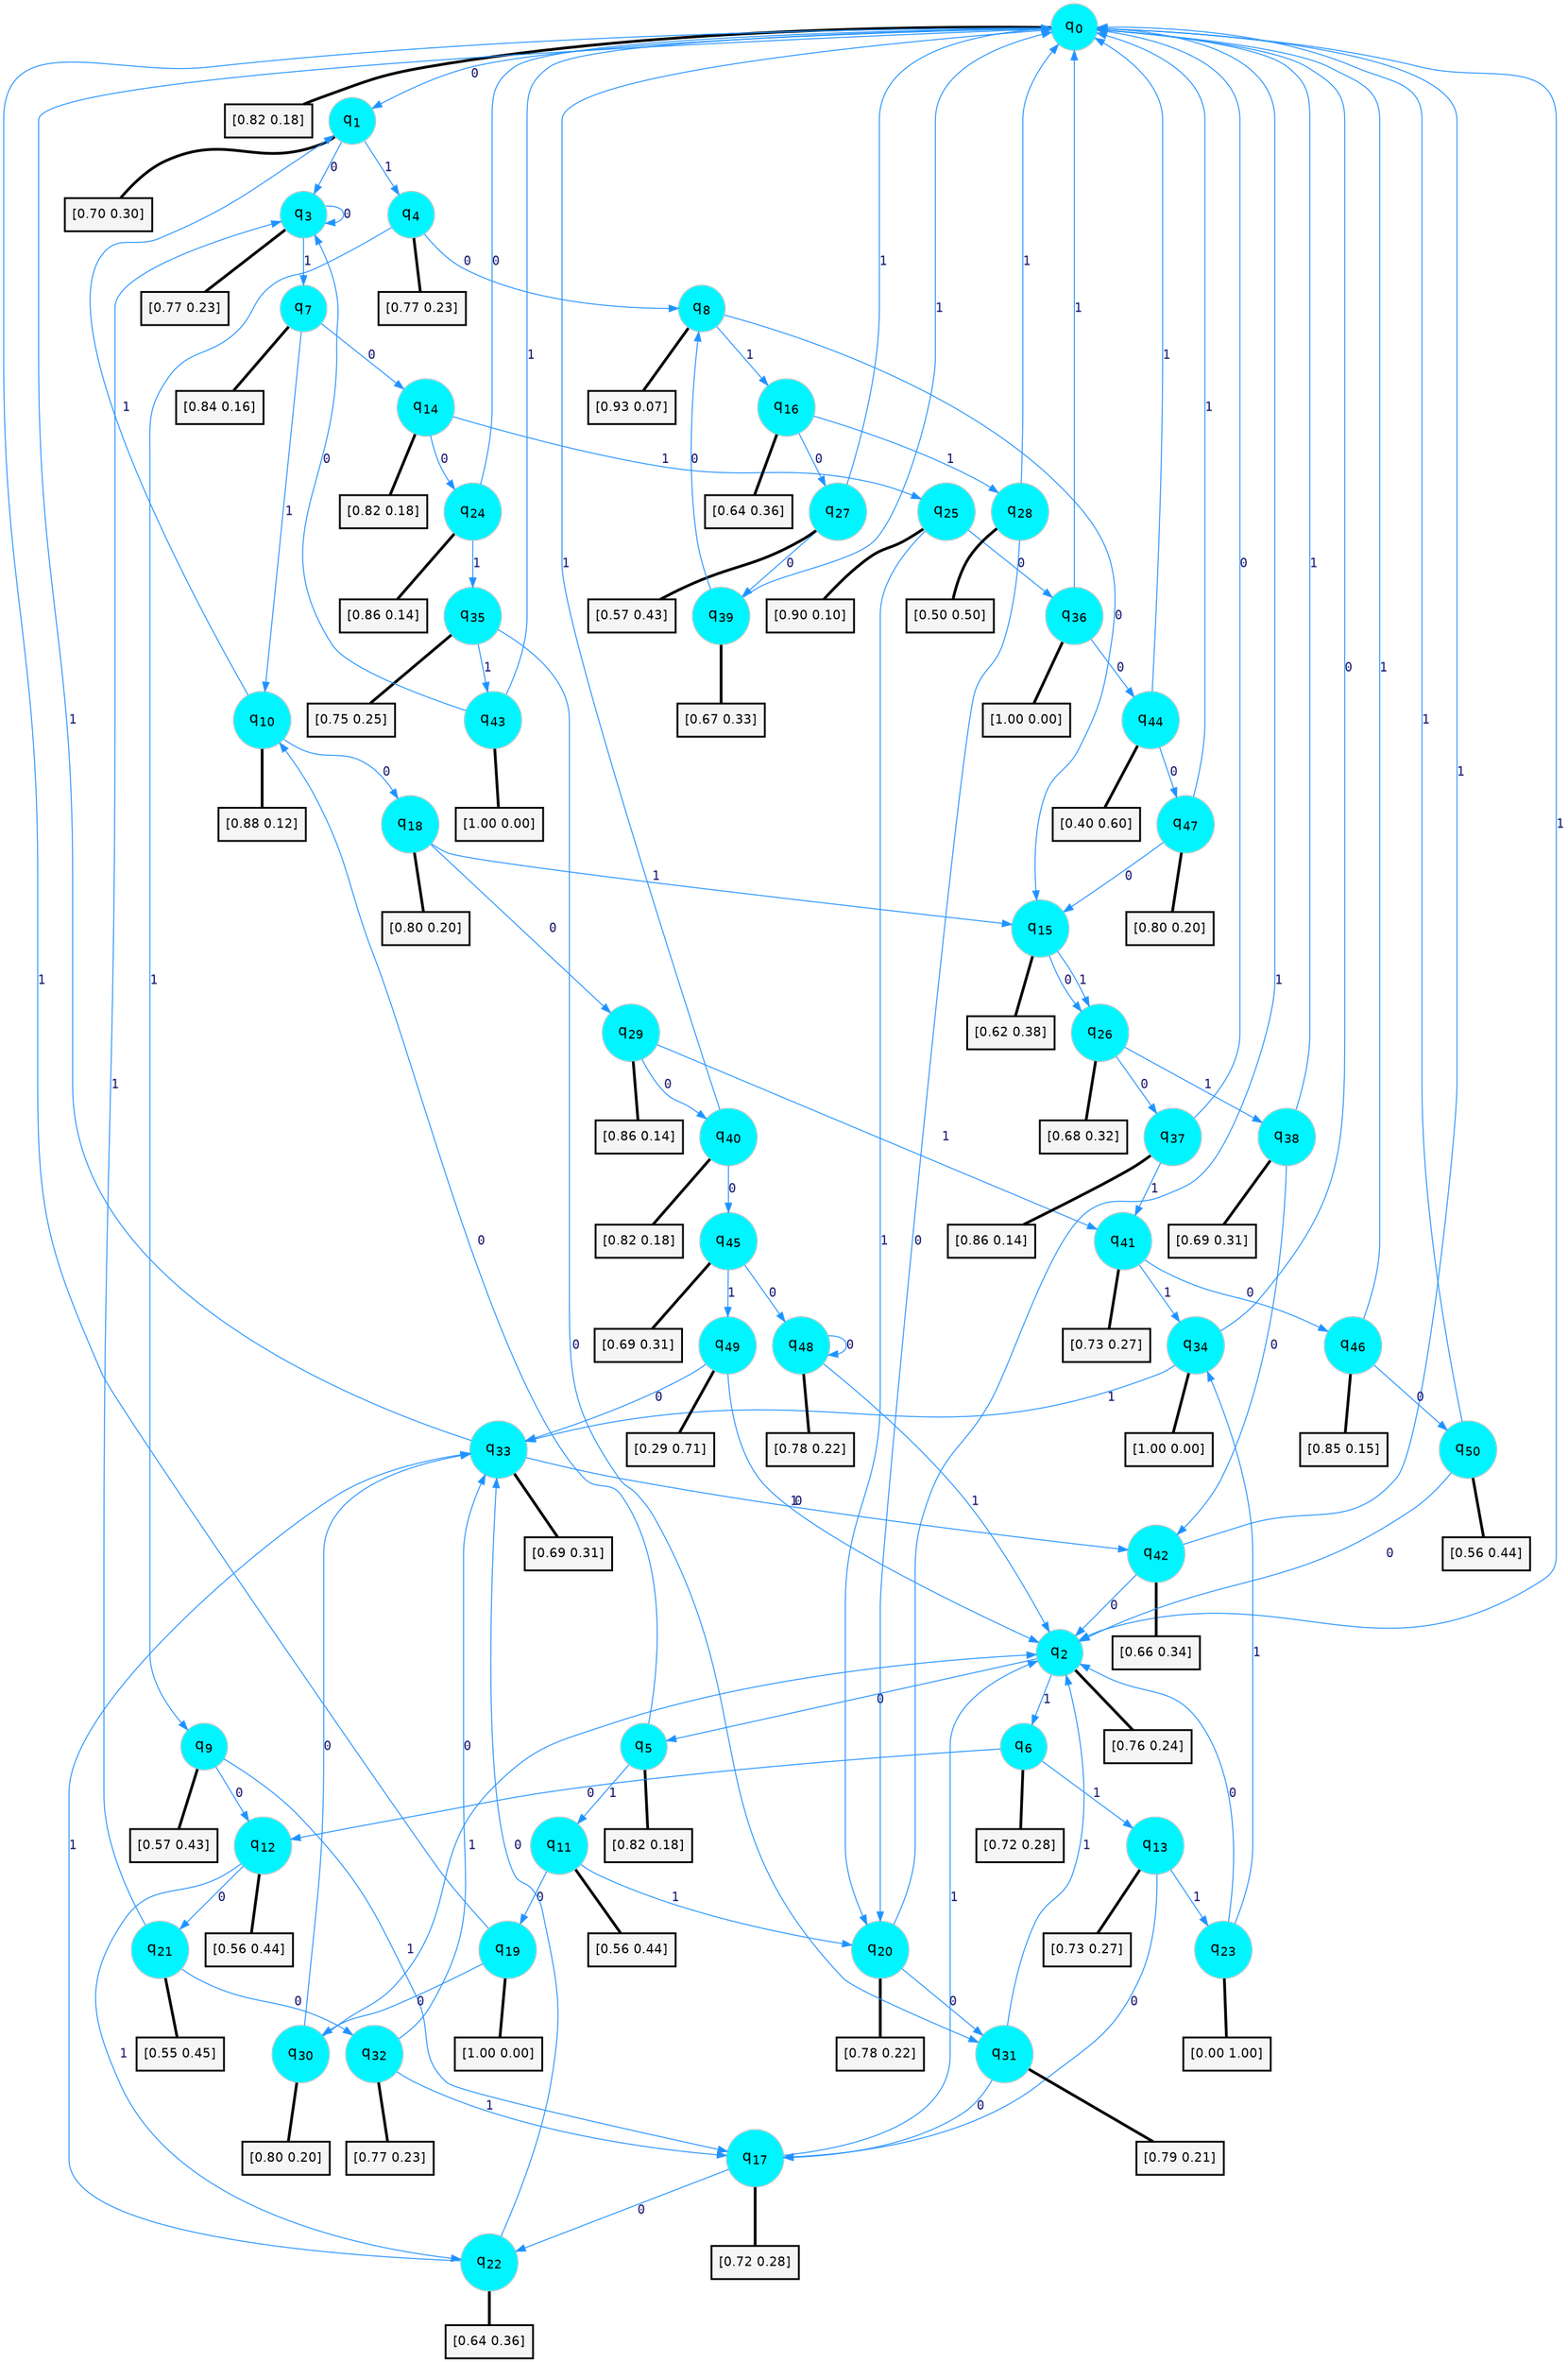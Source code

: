 digraph G {
graph [
bgcolor=transparent, dpi=300, rankdir=TD, size="40,25"];
node [
color=gray, fillcolor=turquoise1, fontcolor=black, fontname=Helvetica, fontsize=16, fontweight=bold, shape=circle, style=filled];
edge [
arrowsize=1, color=dodgerblue1, fontcolor=midnightblue, fontname=courier, fontweight=bold, penwidth=1, style=solid, weight=20];
0[label=<q<SUB>0</SUB>>];
1[label=<q<SUB>1</SUB>>];
2[label=<q<SUB>2</SUB>>];
3[label=<q<SUB>3</SUB>>];
4[label=<q<SUB>4</SUB>>];
5[label=<q<SUB>5</SUB>>];
6[label=<q<SUB>6</SUB>>];
7[label=<q<SUB>7</SUB>>];
8[label=<q<SUB>8</SUB>>];
9[label=<q<SUB>9</SUB>>];
10[label=<q<SUB>10</SUB>>];
11[label=<q<SUB>11</SUB>>];
12[label=<q<SUB>12</SUB>>];
13[label=<q<SUB>13</SUB>>];
14[label=<q<SUB>14</SUB>>];
15[label=<q<SUB>15</SUB>>];
16[label=<q<SUB>16</SUB>>];
17[label=<q<SUB>17</SUB>>];
18[label=<q<SUB>18</SUB>>];
19[label=<q<SUB>19</SUB>>];
20[label=<q<SUB>20</SUB>>];
21[label=<q<SUB>21</SUB>>];
22[label=<q<SUB>22</SUB>>];
23[label=<q<SUB>23</SUB>>];
24[label=<q<SUB>24</SUB>>];
25[label=<q<SUB>25</SUB>>];
26[label=<q<SUB>26</SUB>>];
27[label=<q<SUB>27</SUB>>];
28[label=<q<SUB>28</SUB>>];
29[label=<q<SUB>29</SUB>>];
30[label=<q<SUB>30</SUB>>];
31[label=<q<SUB>31</SUB>>];
32[label=<q<SUB>32</SUB>>];
33[label=<q<SUB>33</SUB>>];
34[label=<q<SUB>34</SUB>>];
35[label=<q<SUB>35</SUB>>];
36[label=<q<SUB>36</SUB>>];
37[label=<q<SUB>37</SUB>>];
38[label=<q<SUB>38</SUB>>];
39[label=<q<SUB>39</SUB>>];
40[label=<q<SUB>40</SUB>>];
41[label=<q<SUB>41</SUB>>];
42[label=<q<SUB>42</SUB>>];
43[label=<q<SUB>43</SUB>>];
44[label=<q<SUB>44</SUB>>];
45[label=<q<SUB>45</SUB>>];
46[label=<q<SUB>46</SUB>>];
47[label=<q<SUB>47</SUB>>];
48[label=<q<SUB>48</SUB>>];
49[label=<q<SUB>49</SUB>>];
50[label=<q<SUB>50</SUB>>];
51[label="[0.82 0.18]", shape=box,fontcolor=black, fontname=Helvetica, fontsize=14, penwidth=2, fillcolor=whitesmoke,color=black];
52[label="[0.70 0.30]", shape=box,fontcolor=black, fontname=Helvetica, fontsize=14, penwidth=2, fillcolor=whitesmoke,color=black];
53[label="[0.76 0.24]", shape=box,fontcolor=black, fontname=Helvetica, fontsize=14, penwidth=2, fillcolor=whitesmoke,color=black];
54[label="[0.77 0.23]", shape=box,fontcolor=black, fontname=Helvetica, fontsize=14, penwidth=2, fillcolor=whitesmoke,color=black];
55[label="[0.77 0.23]", shape=box,fontcolor=black, fontname=Helvetica, fontsize=14, penwidth=2, fillcolor=whitesmoke,color=black];
56[label="[0.82 0.18]", shape=box,fontcolor=black, fontname=Helvetica, fontsize=14, penwidth=2, fillcolor=whitesmoke,color=black];
57[label="[0.72 0.28]", shape=box,fontcolor=black, fontname=Helvetica, fontsize=14, penwidth=2, fillcolor=whitesmoke,color=black];
58[label="[0.84 0.16]", shape=box,fontcolor=black, fontname=Helvetica, fontsize=14, penwidth=2, fillcolor=whitesmoke,color=black];
59[label="[0.93 0.07]", shape=box,fontcolor=black, fontname=Helvetica, fontsize=14, penwidth=2, fillcolor=whitesmoke,color=black];
60[label="[0.57 0.43]", shape=box,fontcolor=black, fontname=Helvetica, fontsize=14, penwidth=2, fillcolor=whitesmoke,color=black];
61[label="[0.88 0.12]", shape=box,fontcolor=black, fontname=Helvetica, fontsize=14, penwidth=2, fillcolor=whitesmoke,color=black];
62[label="[0.56 0.44]", shape=box,fontcolor=black, fontname=Helvetica, fontsize=14, penwidth=2, fillcolor=whitesmoke,color=black];
63[label="[0.56 0.44]", shape=box,fontcolor=black, fontname=Helvetica, fontsize=14, penwidth=2, fillcolor=whitesmoke,color=black];
64[label="[0.73 0.27]", shape=box,fontcolor=black, fontname=Helvetica, fontsize=14, penwidth=2, fillcolor=whitesmoke,color=black];
65[label="[0.82 0.18]", shape=box,fontcolor=black, fontname=Helvetica, fontsize=14, penwidth=2, fillcolor=whitesmoke,color=black];
66[label="[0.62 0.38]", shape=box,fontcolor=black, fontname=Helvetica, fontsize=14, penwidth=2, fillcolor=whitesmoke,color=black];
67[label="[0.64 0.36]", shape=box,fontcolor=black, fontname=Helvetica, fontsize=14, penwidth=2, fillcolor=whitesmoke,color=black];
68[label="[0.72 0.28]", shape=box,fontcolor=black, fontname=Helvetica, fontsize=14, penwidth=2, fillcolor=whitesmoke,color=black];
69[label="[0.80 0.20]", shape=box,fontcolor=black, fontname=Helvetica, fontsize=14, penwidth=2, fillcolor=whitesmoke,color=black];
70[label="[1.00 0.00]", shape=box,fontcolor=black, fontname=Helvetica, fontsize=14, penwidth=2, fillcolor=whitesmoke,color=black];
71[label="[0.78 0.22]", shape=box,fontcolor=black, fontname=Helvetica, fontsize=14, penwidth=2, fillcolor=whitesmoke,color=black];
72[label="[0.55 0.45]", shape=box,fontcolor=black, fontname=Helvetica, fontsize=14, penwidth=2, fillcolor=whitesmoke,color=black];
73[label="[0.64 0.36]", shape=box,fontcolor=black, fontname=Helvetica, fontsize=14, penwidth=2, fillcolor=whitesmoke,color=black];
74[label="[0.00 1.00]", shape=box,fontcolor=black, fontname=Helvetica, fontsize=14, penwidth=2, fillcolor=whitesmoke,color=black];
75[label="[0.86 0.14]", shape=box,fontcolor=black, fontname=Helvetica, fontsize=14, penwidth=2, fillcolor=whitesmoke,color=black];
76[label="[0.90 0.10]", shape=box,fontcolor=black, fontname=Helvetica, fontsize=14, penwidth=2, fillcolor=whitesmoke,color=black];
77[label="[0.68 0.32]", shape=box,fontcolor=black, fontname=Helvetica, fontsize=14, penwidth=2, fillcolor=whitesmoke,color=black];
78[label="[0.57 0.43]", shape=box,fontcolor=black, fontname=Helvetica, fontsize=14, penwidth=2, fillcolor=whitesmoke,color=black];
79[label="[0.50 0.50]", shape=box,fontcolor=black, fontname=Helvetica, fontsize=14, penwidth=2, fillcolor=whitesmoke,color=black];
80[label="[0.86 0.14]", shape=box,fontcolor=black, fontname=Helvetica, fontsize=14, penwidth=2, fillcolor=whitesmoke,color=black];
81[label="[0.80 0.20]", shape=box,fontcolor=black, fontname=Helvetica, fontsize=14, penwidth=2, fillcolor=whitesmoke,color=black];
82[label="[0.79 0.21]", shape=box,fontcolor=black, fontname=Helvetica, fontsize=14, penwidth=2, fillcolor=whitesmoke,color=black];
83[label="[0.77 0.23]", shape=box,fontcolor=black, fontname=Helvetica, fontsize=14, penwidth=2, fillcolor=whitesmoke,color=black];
84[label="[0.69 0.31]", shape=box,fontcolor=black, fontname=Helvetica, fontsize=14, penwidth=2, fillcolor=whitesmoke,color=black];
85[label="[1.00 0.00]", shape=box,fontcolor=black, fontname=Helvetica, fontsize=14, penwidth=2, fillcolor=whitesmoke,color=black];
86[label="[0.75 0.25]", shape=box,fontcolor=black, fontname=Helvetica, fontsize=14, penwidth=2, fillcolor=whitesmoke,color=black];
87[label="[1.00 0.00]", shape=box,fontcolor=black, fontname=Helvetica, fontsize=14, penwidth=2, fillcolor=whitesmoke,color=black];
88[label="[0.86 0.14]", shape=box,fontcolor=black, fontname=Helvetica, fontsize=14, penwidth=2, fillcolor=whitesmoke,color=black];
89[label="[0.69 0.31]", shape=box,fontcolor=black, fontname=Helvetica, fontsize=14, penwidth=2, fillcolor=whitesmoke,color=black];
90[label="[0.67 0.33]", shape=box,fontcolor=black, fontname=Helvetica, fontsize=14, penwidth=2, fillcolor=whitesmoke,color=black];
91[label="[0.82 0.18]", shape=box,fontcolor=black, fontname=Helvetica, fontsize=14, penwidth=2, fillcolor=whitesmoke,color=black];
92[label="[0.73 0.27]", shape=box,fontcolor=black, fontname=Helvetica, fontsize=14, penwidth=2, fillcolor=whitesmoke,color=black];
93[label="[0.66 0.34]", shape=box,fontcolor=black, fontname=Helvetica, fontsize=14, penwidth=2, fillcolor=whitesmoke,color=black];
94[label="[1.00 0.00]", shape=box,fontcolor=black, fontname=Helvetica, fontsize=14, penwidth=2, fillcolor=whitesmoke,color=black];
95[label="[0.40 0.60]", shape=box,fontcolor=black, fontname=Helvetica, fontsize=14, penwidth=2, fillcolor=whitesmoke,color=black];
96[label="[0.69 0.31]", shape=box,fontcolor=black, fontname=Helvetica, fontsize=14, penwidth=2, fillcolor=whitesmoke,color=black];
97[label="[0.85 0.15]", shape=box,fontcolor=black, fontname=Helvetica, fontsize=14, penwidth=2, fillcolor=whitesmoke,color=black];
98[label="[0.80 0.20]", shape=box,fontcolor=black, fontname=Helvetica, fontsize=14, penwidth=2, fillcolor=whitesmoke,color=black];
99[label="[0.78 0.22]", shape=box,fontcolor=black, fontname=Helvetica, fontsize=14, penwidth=2, fillcolor=whitesmoke,color=black];
100[label="[0.29 0.71]", shape=box,fontcolor=black, fontname=Helvetica, fontsize=14, penwidth=2, fillcolor=whitesmoke,color=black];
101[label="[0.56 0.44]", shape=box,fontcolor=black, fontname=Helvetica, fontsize=14, penwidth=2, fillcolor=whitesmoke,color=black];
0->1 [label=0];
0->2 [label=1];
0->51 [arrowhead=none, penwidth=3,color=black];
1->3 [label=0];
1->4 [label=1];
1->52 [arrowhead=none, penwidth=3,color=black];
2->5 [label=0];
2->6 [label=1];
2->53 [arrowhead=none, penwidth=3,color=black];
3->3 [label=0];
3->7 [label=1];
3->54 [arrowhead=none, penwidth=3,color=black];
4->8 [label=0];
4->9 [label=1];
4->55 [arrowhead=none, penwidth=3,color=black];
5->10 [label=0];
5->11 [label=1];
5->56 [arrowhead=none, penwidth=3,color=black];
6->12 [label=0];
6->13 [label=1];
6->57 [arrowhead=none, penwidth=3,color=black];
7->14 [label=0];
7->10 [label=1];
7->58 [arrowhead=none, penwidth=3,color=black];
8->15 [label=0];
8->16 [label=1];
8->59 [arrowhead=none, penwidth=3,color=black];
9->12 [label=0];
9->17 [label=1];
9->60 [arrowhead=none, penwidth=3,color=black];
10->18 [label=0];
10->1 [label=1];
10->61 [arrowhead=none, penwidth=3,color=black];
11->19 [label=0];
11->20 [label=1];
11->62 [arrowhead=none, penwidth=3,color=black];
12->21 [label=0];
12->22 [label=1];
12->63 [arrowhead=none, penwidth=3,color=black];
13->17 [label=0];
13->23 [label=1];
13->64 [arrowhead=none, penwidth=3,color=black];
14->24 [label=0];
14->25 [label=1];
14->65 [arrowhead=none, penwidth=3,color=black];
15->26 [label=0];
15->26 [label=1];
15->66 [arrowhead=none, penwidth=3,color=black];
16->27 [label=0];
16->28 [label=1];
16->67 [arrowhead=none, penwidth=3,color=black];
17->22 [label=0];
17->2 [label=1];
17->68 [arrowhead=none, penwidth=3,color=black];
18->29 [label=0];
18->15 [label=1];
18->69 [arrowhead=none, penwidth=3,color=black];
19->30 [label=0];
19->0 [label=1];
19->70 [arrowhead=none, penwidth=3,color=black];
20->31 [label=0];
20->0 [label=1];
20->71 [arrowhead=none, penwidth=3,color=black];
21->32 [label=0];
21->3 [label=1];
21->72 [arrowhead=none, penwidth=3,color=black];
22->33 [label=0];
22->33 [label=1];
22->73 [arrowhead=none, penwidth=3,color=black];
23->2 [label=0];
23->34 [label=1];
23->74 [arrowhead=none, penwidth=3,color=black];
24->0 [label=0];
24->35 [label=1];
24->75 [arrowhead=none, penwidth=3,color=black];
25->36 [label=0];
25->20 [label=1];
25->76 [arrowhead=none, penwidth=3,color=black];
26->37 [label=0];
26->38 [label=1];
26->77 [arrowhead=none, penwidth=3,color=black];
27->39 [label=0];
27->0 [label=1];
27->78 [arrowhead=none, penwidth=3,color=black];
28->20 [label=0];
28->0 [label=1];
28->79 [arrowhead=none, penwidth=3,color=black];
29->40 [label=0];
29->41 [label=1];
29->80 [arrowhead=none, penwidth=3,color=black];
30->33 [label=0];
30->2 [label=1];
30->81 [arrowhead=none, penwidth=3,color=black];
31->17 [label=0];
31->2 [label=1];
31->82 [arrowhead=none, penwidth=3,color=black];
32->33 [label=0];
32->17 [label=1];
32->83 [arrowhead=none, penwidth=3,color=black];
33->42 [label=0];
33->0 [label=1];
33->84 [arrowhead=none, penwidth=3,color=black];
34->0 [label=0];
34->33 [label=1];
34->85 [arrowhead=none, penwidth=3,color=black];
35->31 [label=0];
35->43 [label=1];
35->86 [arrowhead=none, penwidth=3,color=black];
36->44 [label=0];
36->0 [label=1];
36->87 [arrowhead=none, penwidth=3,color=black];
37->0 [label=0];
37->41 [label=1];
37->88 [arrowhead=none, penwidth=3,color=black];
38->42 [label=0];
38->0 [label=1];
38->89 [arrowhead=none, penwidth=3,color=black];
39->8 [label=0];
39->0 [label=1];
39->90 [arrowhead=none, penwidth=3,color=black];
40->45 [label=0];
40->0 [label=1];
40->91 [arrowhead=none, penwidth=3,color=black];
41->46 [label=0];
41->34 [label=1];
41->92 [arrowhead=none, penwidth=3,color=black];
42->2 [label=0];
42->0 [label=1];
42->93 [arrowhead=none, penwidth=3,color=black];
43->3 [label=0];
43->0 [label=1];
43->94 [arrowhead=none, penwidth=3,color=black];
44->47 [label=0];
44->0 [label=1];
44->95 [arrowhead=none, penwidth=3,color=black];
45->48 [label=0];
45->49 [label=1];
45->96 [arrowhead=none, penwidth=3,color=black];
46->50 [label=0];
46->0 [label=1];
46->97 [arrowhead=none, penwidth=3,color=black];
47->15 [label=0];
47->0 [label=1];
47->98 [arrowhead=none, penwidth=3,color=black];
48->48 [label=0];
48->2 [label=1];
48->99 [arrowhead=none, penwidth=3,color=black];
49->33 [label=0];
49->2 [label=1];
49->100 [arrowhead=none, penwidth=3,color=black];
50->2 [label=0];
50->0 [label=1];
50->101 [arrowhead=none, penwidth=3,color=black];
}
